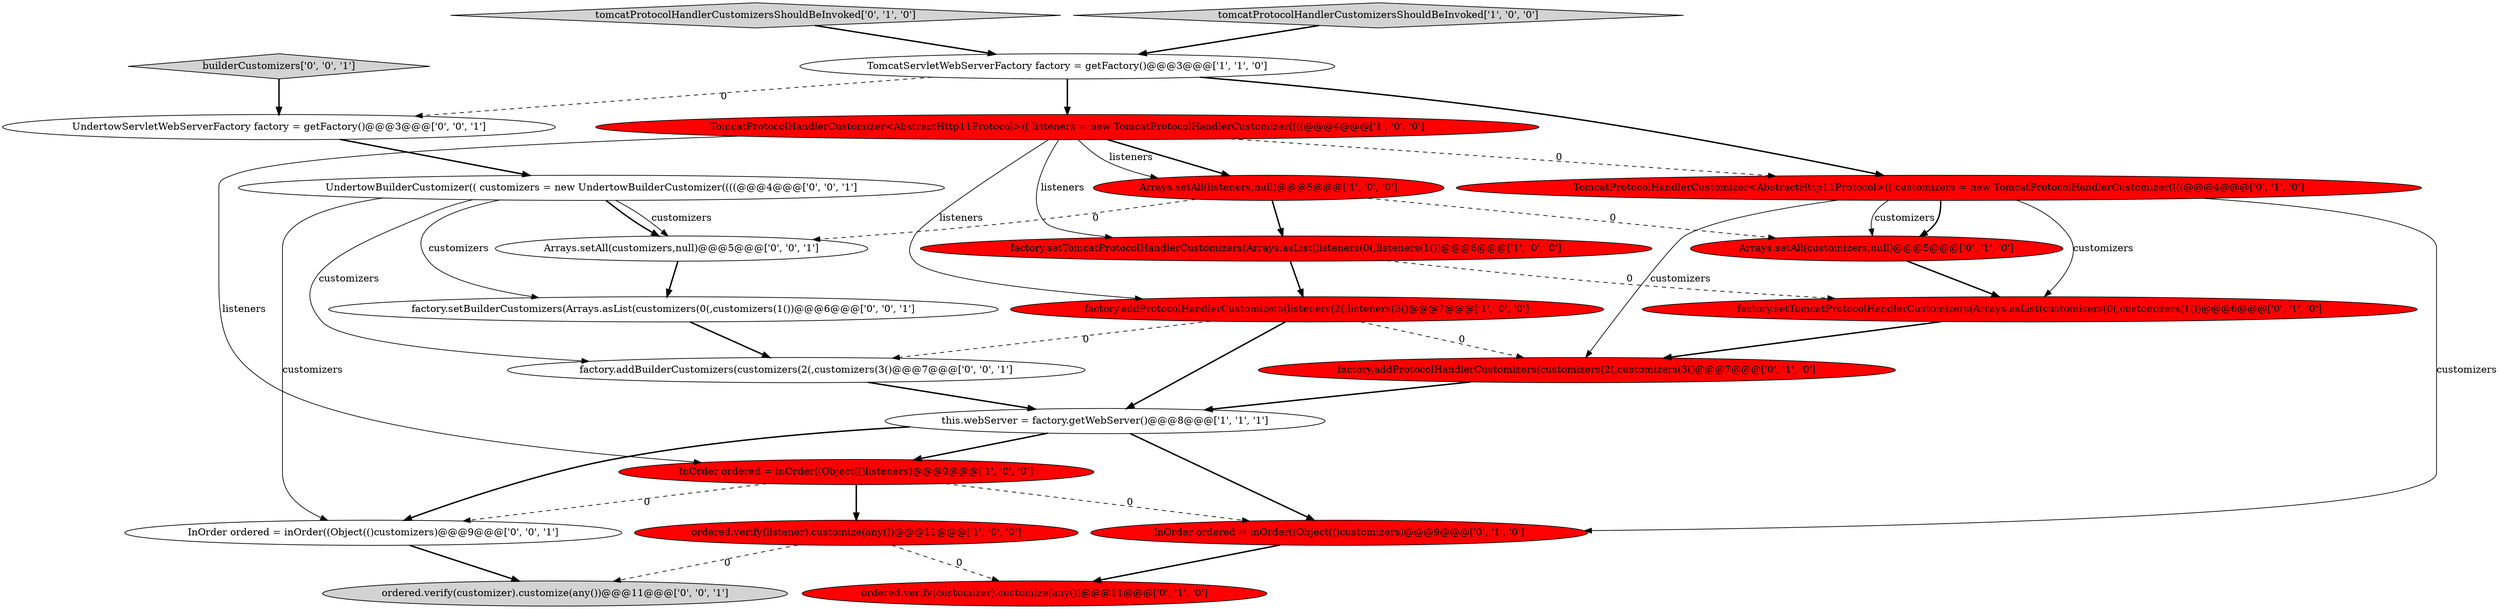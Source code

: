 digraph {
9 [style = filled, label = "TomcatProtocolHandlerCustomizer<AbstractHttp11Protocol>(( customizers = new TomcatProtocolHandlerCustomizer((((@@@4@@@['0', '1', '0']", fillcolor = red, shape = ellipse image = "AAA1AAABBB2BBB"];
7 [style = filled, label = "factory.setTomcatProtocolHandlerCustomizers(Arrays.asList(listeners(0(,listeners(1())@@@6@@@['1', '0', '0']", fillcolor = red, shape = ellipse image = "AAA1AAABBB1BBB"];
8 [style = filled, label = "ordered.verify(listener).customize(any())@@@11@@@['1', '0', '0']", fillcolor = red, shape = ellipse image = "AAA1AAABBB1BBB"];
20 [style = filled, label = "UndertowServletWebServerFactory factory = getFactory()@@@3@@@['0', '0', '1']", fillcolor = white, shape = ellipse image = "AAA0AAABBB3BBB"];
14 [style = filled, label = "tomcatProtocolHandlerCustomizersShouldBeInvoked['0', '1', '0']", fillcolor = lightgray, shape = diamond image = "AAA0AAABBB2BBB"];
12 [style = filled, label = "Arrays.setAll(customizers,null)@@@5@@@['0', '1', '0']", fillcolor = red, shape = ellipse image = "AAA1AAABBB2BBB"];
16 [style = filled, label = "UndertowBuilderCustomizer(( customizers = new UndertowBuilderCustomizer((((@@@4@@@['0', '0', '1']", fillcolor = white, shape = ellipse image = "AAA0AAABBB3BBB"];
11 [style = filled, label = "factory.setTomcatProtocolHandlerCustomizers(Arrays.asList(customizers(0(,customizers(1())@@@6@@@['0', '1', '0']", fillcolor = red, shape = ellipse image = "AAA1AAABBB2BBB"];
3 [style = filled, label = "Arrays.setAll(listeners,null)@@@5@@@['1', '0', '0']", fillcolor = red, shape = ellipse image = "AAA1AAABBB1BBB"];
2 [style = filled, label = "TomcatServletWebServerFactory factory = getFactory()@@@3@@@['1', '1', '0']", fillcolor = white, shape = ellipse image = "AAA0AAABBB1BBB"];
23 [style = filled, label = "builderCustomizers['0', '0', '1']", fillcolor = lightgray, shape = diamond image = "AAA0AAABBB3BBB"];
21 [style = filled, label = "InOrder ordered = inOrder((Object(()customizers)@@@9@@@['0', '0', '1']", fillcolor = white, shape = ellipse image = "AAA0AAABBB3BBB"];
10 [style = filled, label = "InOrder ordered = inOrder((Object(()customizers)@@@9@@@['0', '1', '0']", fillcolor = red, shape = ellipse image = "AAA1AAABBB2BBB"];
1 [style = filled, label = "this.webServer = factory.getWebServer()@@@8@@@['1', '1', '1']", fillcolor = white, shape = ellipse image = "AAA0AAABBB1BBB"];
19 [style = filled, label = "ordered.verify(customizer).customize(any())@@@11@@@['0', '0', '1']", fillcolor = lightgray, shape = ellipse image = "AAA0AAABBB3BBB"];
15 [style = filled, label = "ordered.verify(customizer).customize(any())@@@11@@@['0', '1', '0']", fillcolor = red, shape = ellipse image = "AAA1AAABBB2BBB"];
18 [style = filled, label = "factory.addBuilderCustomizers(customizers(2(,customizers(3()@@@7@@@['0', '0', '1']", fillcolor = white, shape = ellipse image = "AAA0AAABBB3BBB"];
4 [style = filled, label = "factory.addProtocolHandlerCustomizers(listeners(2(,listeners(3()@@@7@@@['1', '0', '0']", fillcolor = red, shape = ellipse image = "AAA1AAABBB1BBB"];
17 [style = filled, label = "factory.setBuilderCustomizers(Arrays.asList(customizers(0(,customizers(1())@@@6@@@['0', '0', '1']", fillcolor = white, shape = ellipse image = "AAA0AAABBB3BBB"];
5 [style = filled, label = "TomcatProtocolHandlerCustomizer<AbstractHttp11Protocol>(( listeners = new TomcatProtocolHandlerCustomizer((((@@@4@@@['1', '0', '0']", fillcolor = red, shape = ellipse image = "AAA1AAABBB1BBB"];
0 [style = filled, label = "tomcatProtocolHandlerCustomizersShouldBeInvoked['1', '0', '0']", fillcolor = lightgray, shape = diamond image = "AAA0AAABBB1BBB"];
6 [style = filled, label = "InOrder ordered = inOrder((Object(()listeners)@@@9@@@['1', '0', '0']", fillcolor = red, shape = ellipse image = "AAA1AAABBB1BBB"];
13 [style = filled, label = "factory.addProtocolHandlerCustomizers(customizers(2(,customizers(3()@@@7@@@['0', '1', '0']", fillcolor = red, shape = ellipse image = "AAA1AAABBB2BBB"];
22 [style = filled, label = "Arrays.setAll(customizers,null)@@@5@@@['0', '0', '1']", fillcolor = white, shape = ellipse image = "AAA0AAABBB3BBB"];
5->3 [style = bold, label=""];
16->22 [style = solid, label="customizers"];
4->18 [style = dashed, label="0"];
6->21 [style = dashed, label="0"];
8->19 [style = dashed, label="0"];
9->13 [style = solid, label="customizers"];
23->20 [style = bold, label=""];
5->4 [style = solid, label="listeners"];
5->3 [style = solid, label="listeners"];
2->20 [style = dashed, label="0"];
10->15 [style = bold, label=""];
21->19 [style = bold, label=""];
5->7 [style = solid, label="listeners"];
8->15 [style = dashed, label="0"];
0->2 [style = bold, label=""];
12->11 [style = bold, label=""];
16->21 [style = solid, label="customizers"];
7->11 [style = dashed, label="0"];
5->9 [style = dashed, label="0"];
3->22 [style = dashed, label="0"];
7->4 [style = bold, label=""];
2->9 [style = bold, label=""];
9->10 [style = solid, label="customizers"];
16->22 [style = bold, label=""];
13->1 [style = bold, label=""];
6->10 [style = dashed, label="0"];
9->12 [style = solid, label="customizers"];
1->6 [style = bold, label=""];
20->16 [style = bold, label=""];
3->12 [style = dashed, label="0"];
18->1 [style = bold, label=""];
3->7 [style = bold, label=""];
1->21 [style = bold, label=""];
11->13 [style = bold, label=""];
6->8 [style = bold, label=""];
5->6 [style = solid, label="listeners"];
9->11 [style = solid, label="customizers"];
22->17 [style = bold, label=""];
4->1 [style = bold, label=""];
14->2 [style = bold, label=""];
9->12 [style = bold, label=""];
16->17 [style = solid, label="customizers"];
16->18 [style = solid, label="customizers"];
4->13 [style = dashed, label="0"];
1->10 [style = bold, label=""];
17->18 [style = bold, label=""];
2->5 [style = bold, label=""];
}
